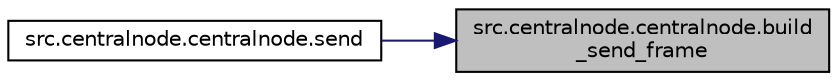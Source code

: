 digraph "src.centralnode.centralnode.build_send_frame"
{
 // LATEX_PDF_SIZE
  edge [fontname="Helvetica",fontsize="10",labelfontname="Helvetica",labelfontsize="10"];
  node [fontname="Helvetica",fontsize="10",shape=record];
  rankdir="RL";
  Node1 [label="src.centralnode.centralnode.build\l_send_frame",height=0.2,width=0.4,color="black", fillcolor="grey75", style="filled", fontcolor="black",tooltip="Organize data in a dictionary to send."];
  Node1 -> Node2 [dir="back",color="midnightblue",fontsize="10",style="solid",fontname="Helvetica"];
  Node2 [label="src.centralnode.centralnode.send",height=0.2,width=0.4,color="black", fillcolor="white", style="filled",URL="$classsrc_1_1centralnode_1_1centralnode.html#a9fb9932859bd43254003a54638fa2ca4",tooltip="Send received information of the pool."];
}
